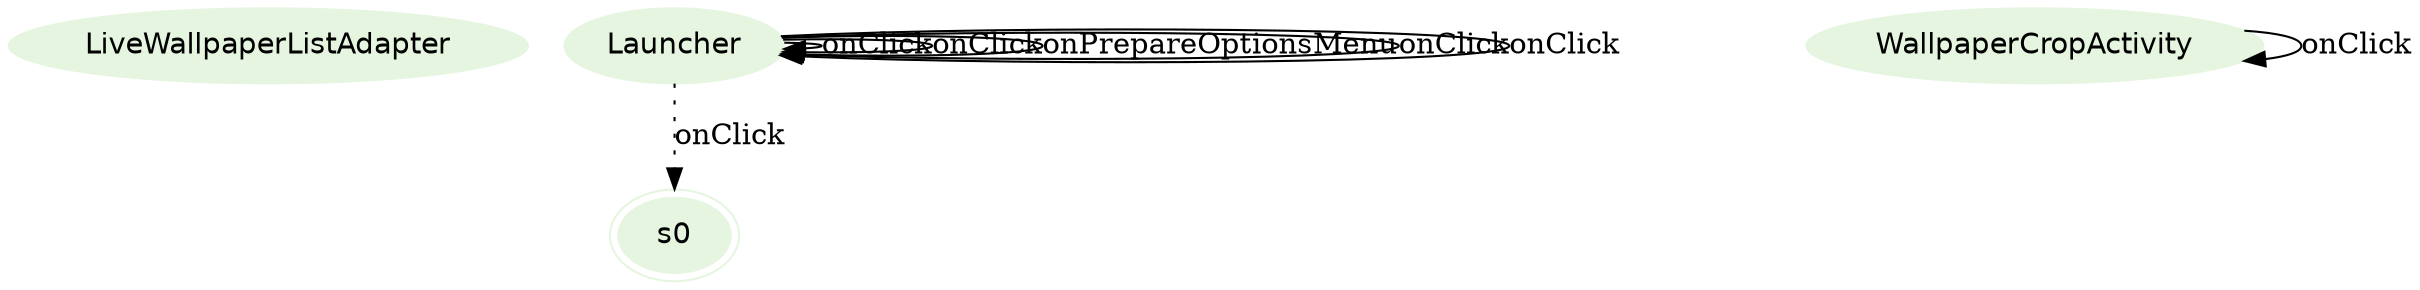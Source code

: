 digraph {
fontname="Helvetica";
node[style=filled, fontname="Helvetica", colorscheme=greens3, color=1];
LiveWallpaperListAdapter;
Launcher;
WallpaperCropActivity;
s0[peripheries=2];
Launcher -> Launcher[label="onClick"];
Launcher -> Launcher[label="onClick"];
Launcher -> Launcher[label="onPrepareOptionsMenu"];
Launcher -> s0[label="onClick",style=dotted];
Launcher -> Launcher[label="onClick"];
WallpaperCropActivity -> WallpaperCropActivity[label="onClick"];
Launcher -> Launcher[label="onClick"];
}